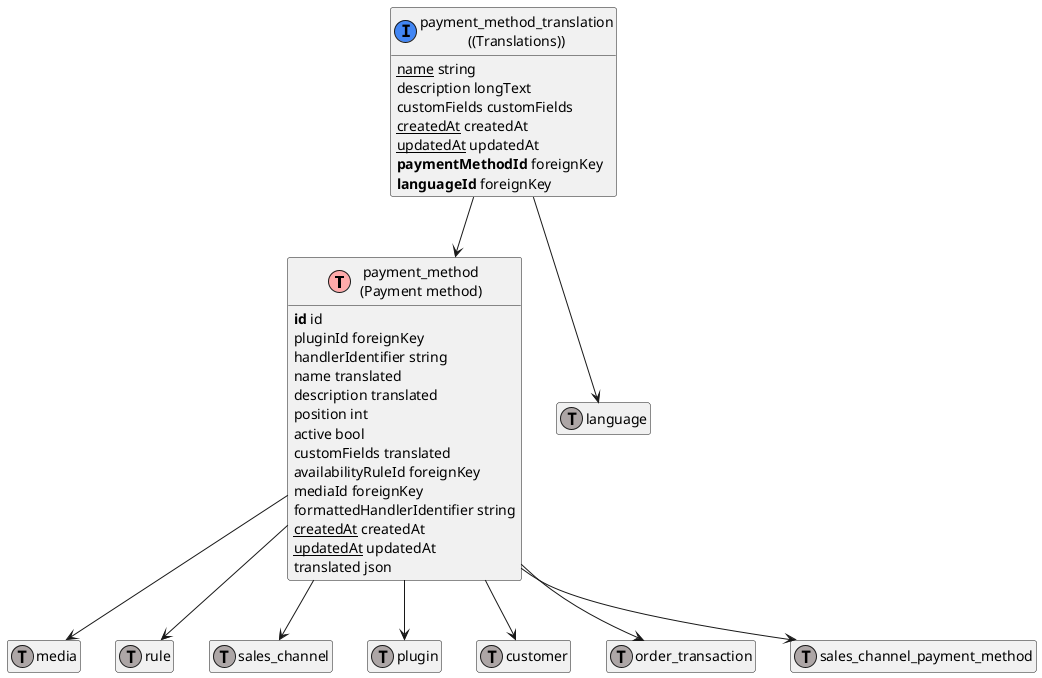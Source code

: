 @startuml
' uncomment the line below if you're using computer with a retina display
' skinparam dpi 300
!define Table(name,desc) class name as "desc" << (T,#FFAAAA) >>
!define ForeignTable(name,desc) class name as "desc" << (T,#ada6a6) >>
!define TranslationTable(name,desc) class name as "desc" << (I,#4286f4) >>
' we use bold for primary key
' green color for unique
' and underscore for not_null
!define primary_key(x) <b>x</b>
!define unique(x) <color:green>x</color>
!define not_null(x) <u>x</u>
' other tags available:
' <i></i>
' <back:COLOR></color>, where color is a color name or html color code
' (#FFAACC)
' see: http://plantuml.com/classes.html#More
hide methods
hide stereotypes
hide empty members
skinparam backgroundColor #FFFFFF

' entities

Table(ShopwareCoreCheckoutPaymentPaymentMethodDefinition, "payment_method\n(Payment method)") {
   primary_key(id) id
   pluginId foreignKey
   handlerIdentifier string
   name translated
   description translated
   position int
   active bool
   customFields translated
   availabilityRuleId foreignKey
   mediaId foreignKey
   formattedHandlerIdentifier string
   not_null(createdAt) createdAt
   not_null(updatedAt) updatedAt
   translated json
}
TranslationTable(ShopwareCoreCheckoutPaymentAggregatePaymentMethodTranslationPaymentMethodTranslationDefinition, "payment_method_translation\n((Translations))") {
   not_null(name) string
   description longText
   customFields customFields
   not_null(createdAt) createdAt
   not_null(updatedAt) updatedAt
   primary_key(paymentMethodId) foreignKey
   primary_key(languageId) foreignKey
}
ForeignTable(ShopwareCoreContentMediaMediaDefinition, "media") {
}
ForeignTable(ShopwareCoreContentRuleRuleDefinition, "rule") {
}
ForeignTable(ShopwareCoreSystemSalesChannelSalesChannelDefinition, "sales_channel") {
}
ForeignTable(ShopwareCoreFrameworkPluginPluginDefinition, "plugin") {
}
ForeignTable(ShopwareCoreCheckoutCustomerCustomerDefinition, "customer") {
}
ForeignTable(ShopwareCoreCheckoutOrderAggregateOrderTransactionOrderTransactionDefinition, "order_transaction") {
}
ForeignTable(ShopwareCoreSystemSalesChannelAggregateSalesChannelPaymentMethodSalesChannelPaymentMethodDefinition, "sales_channel_payment_method") {
}
ForeignTable(ShopwareCoreFrameworkLanguageLanguageDefinition, "language") {
}

' relationshipd

ShopwareCoreCheckoutPaymentAggregatePaymentMethodTranslationPaymentMethodTranslationDefinition --> ShopwareCoreCheckoutPaymentPaymentMethodDefinition
ShopwareCoreCheckoutPaymentPaymentMethodDefinition --> ShopwareCoreContentMediaMediaDefinition
ShopwareCoreCheckoutPaymentPaymentMethodDefinition --> ShopwareCoreContentRuleRuleDefinition
ShopwareCoreCheckoutPaymentPaymentMethodDefinition --> ShopwareCoreSystemSalesChannelSalesChannelDefinition
ShopwareCoreCheckoutPaymentPaymentMethodDefinition --> ShopwareCoreFrameworkPluginPluginDefinition
ShopwareCoreCheckoutPaymentPaymentMethodDefinition --> ShopwareCoreCheckoutCustomerCustomerDefinition
ShopwareCoreCheckoutPaymentPaymentMethodDefinition --> ShopwareCoreCheckoutOrderAggregateOrderTransactionOrderTransactionDefinition
ShopwareCoreCheckoutPaymentPaymentMethodDefinition --> ShopwareCoreSystemSalesChannelAggregateSalesChannelPaymentMethodSalesChannelPaymentMethodDefinition
ShopwareCoreCheckoutPaymentAggregatePaymentMethodTranslationPaymentMethodTranslationDefinition --> ShopwareCoreFrameworkLanguageLanguageDefinition
@enduml
